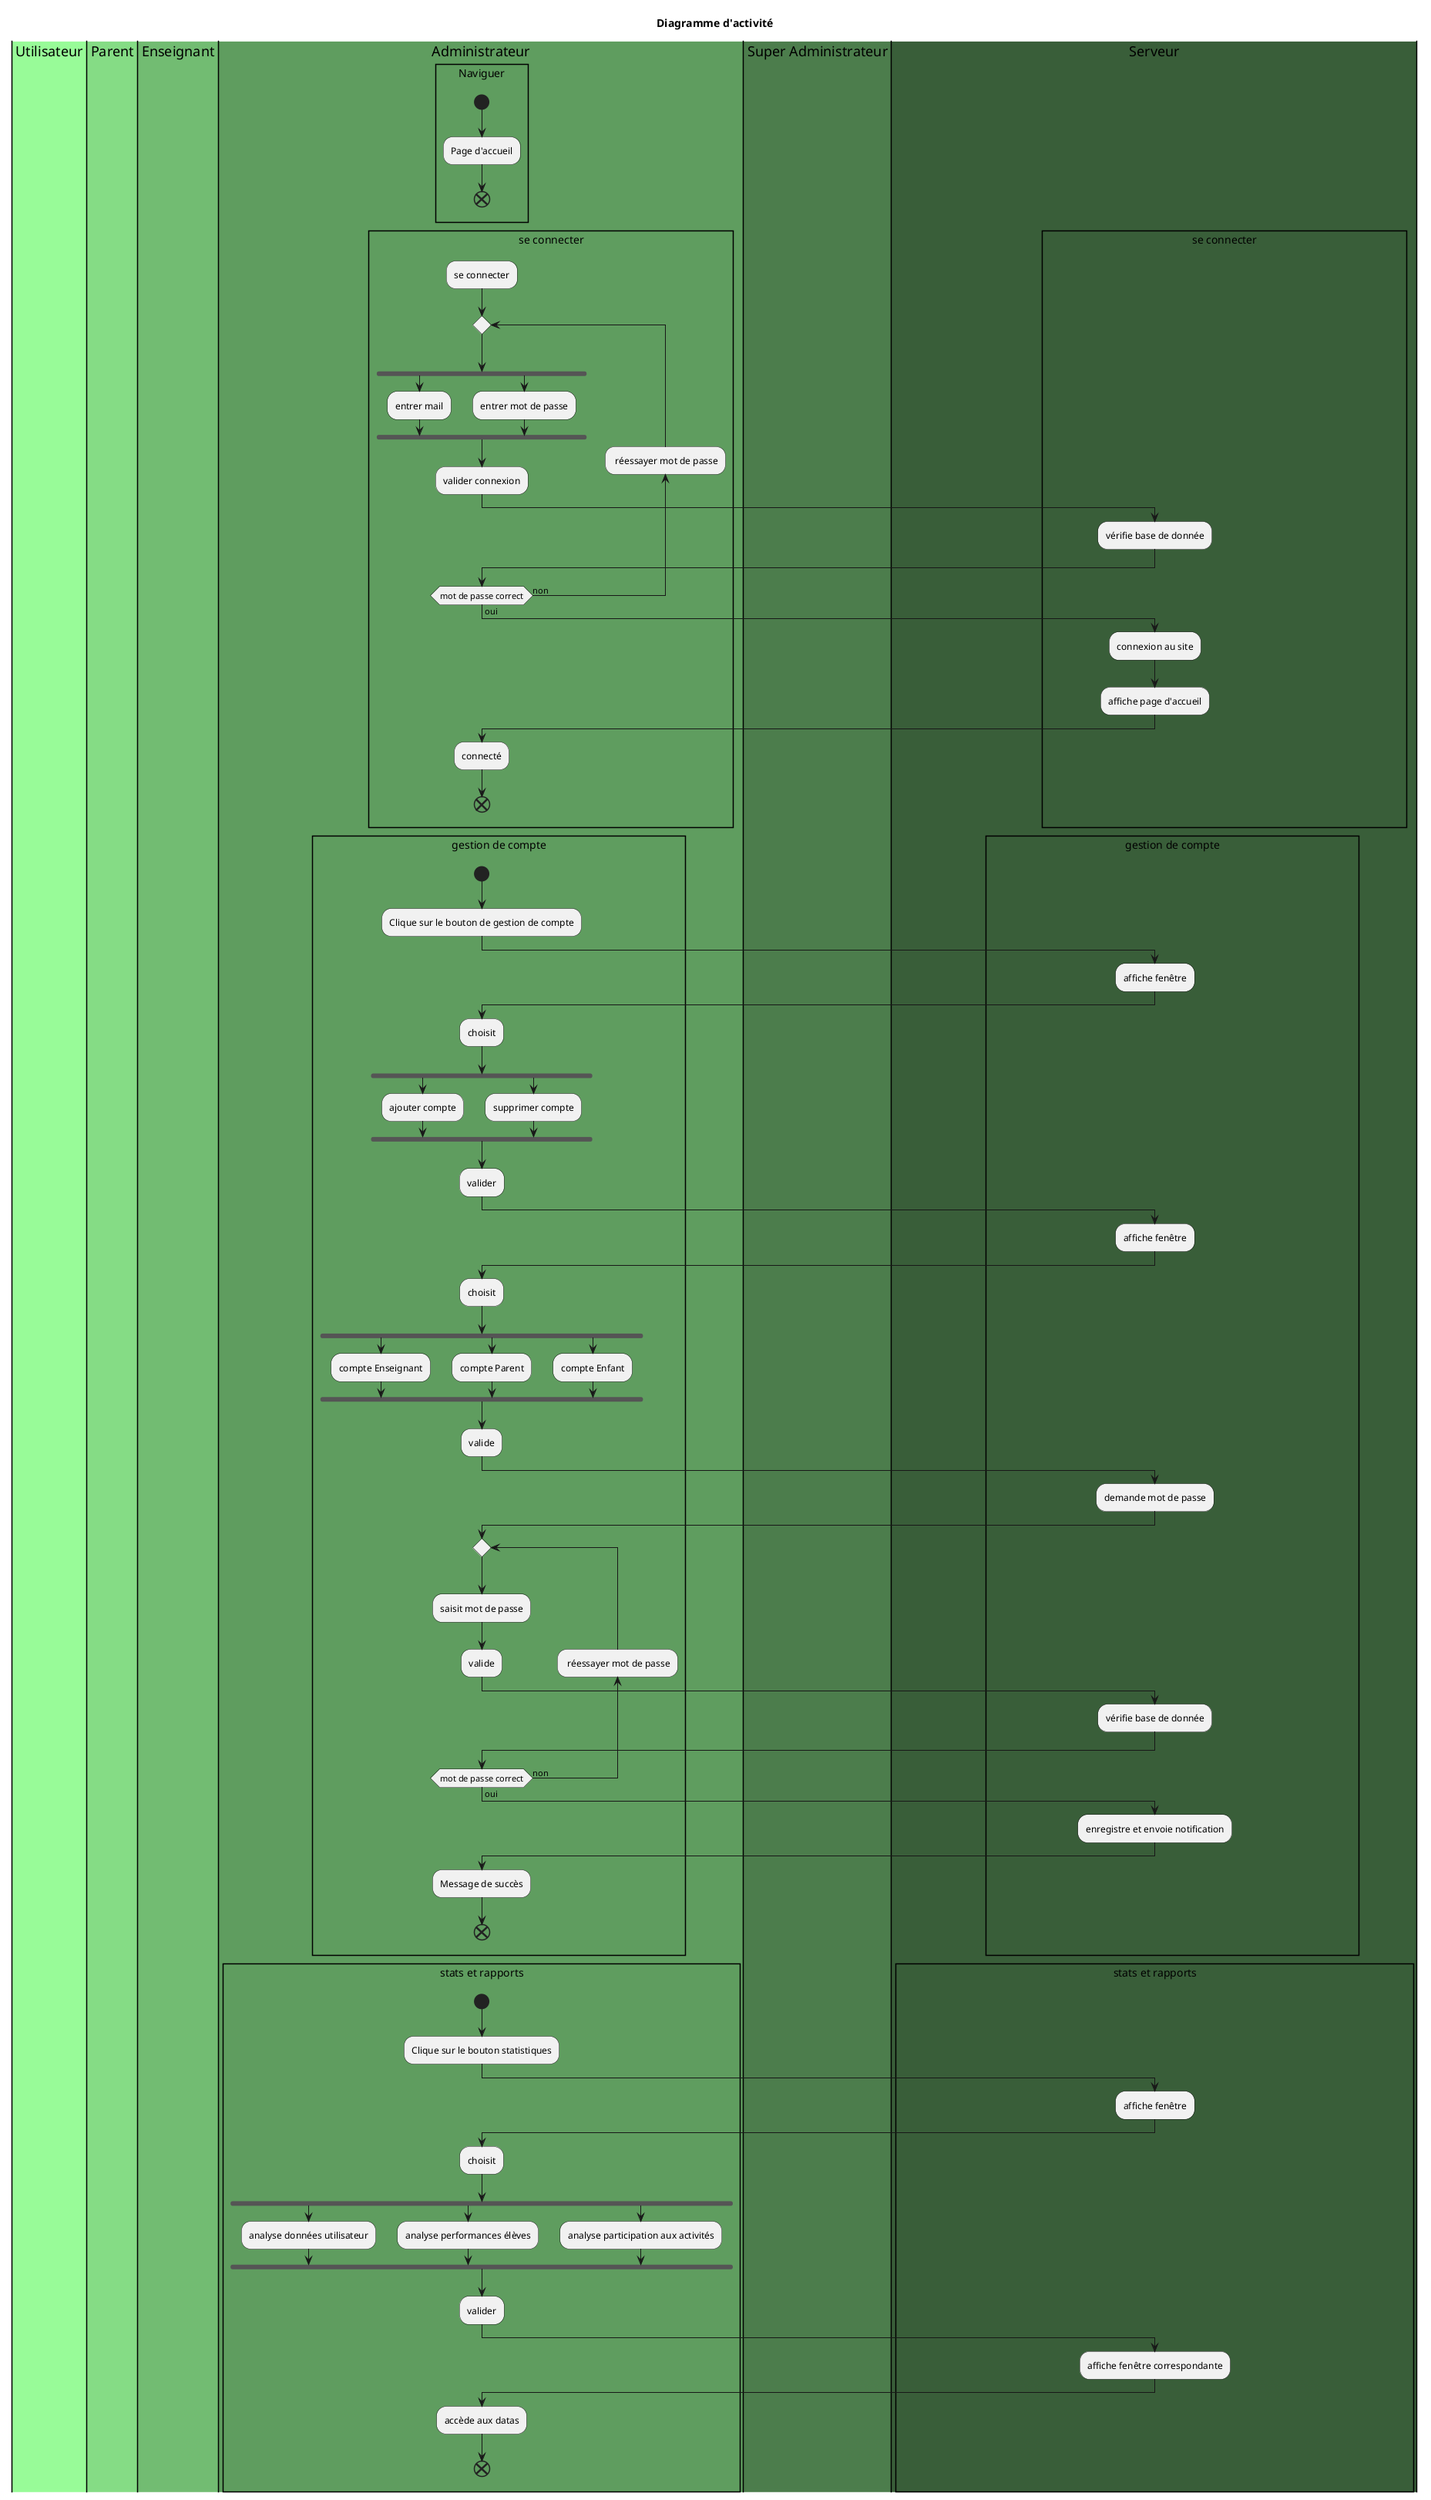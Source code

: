 @startuml Accueil
title "Diagramme d'activité"
|#98FB98|Utilisateur|
|#85DC85|Parent|
|#72BC72|Enseignant|
|#5F9D5F|Administrateur|
|#4C7D4C|Super Administrateur|
|#395E39|Serveur|

rectangle Naviguer {
    |Administrateur|
    start
    :Page d'accueil;
    end
}
rectangle se connecter{
    :se connecter;
repeat
fork
:entrer mail;
fork again
:entrer mot de passe;
end fork
:valider connexion;
 |Serveur|
 :vérifie base de donnée;
|Administrateur|
backward: réessayer mot de passe;
repeatwhile (mot de passe correct) is (non) not (oui)
|Serveur|
 :connexion au site;
 :affiche page d'accueil;
 |Administrateur|
 :connecté;
 end


}

title "Diagramme d'activité"
rectangle gestion de compte{
    |Administrateur|
    start
    :Clique sur le bouton de gestion de compte;
     |Serveur|
    :affiche fenêtre;
    |Administrateur|
    :choisit;
    fork
     :ajouter compte;
     fork again
    :supprimer compte;
    end fork
     :valider;
    |Serveur|
     :affiche fenêtre;
    |Administrateur|
    :choisit;
    fork
     :compte Enseignant;
     fork again
    :compte Parent;
     fork again
    :compte Enfant;
    end fork
    :valide;
    |Serveur|
     :demande mot de passe;
    
    |Administrateur|
    repeat
    :saisit mot de passe;
    :valide;
    |Serveur|
    :vérifie base de donnée;
    |Administrateur|
backward: réessayer mot de passe;
repeatwhile (mot de passe correct) is (non) not (oui)

    |Serveur|
     :enregistre et envoie notification;
    
    |Administrateur|
    :Message de succès;
    end
}

title "Diagramme d'activité"
rectangle stats et rapports{

    |Administrateur|
    start
    :Clique sur le bouton statistiques;
     |Serveur|
    :affiche fenêtre;
    |Administrateur|
    :choisit;
    fork
     :analyse données utilisateur;
     fork again
    :analyse performances élèves;
     fork again
    :analyse participation aux activités;
    end fork
     :valider;
    |Serveur|
     :affiche fenêtre correspondante;
    
    
    |Administrateur|
    :accède aux datas;
    end

}




@enduml 